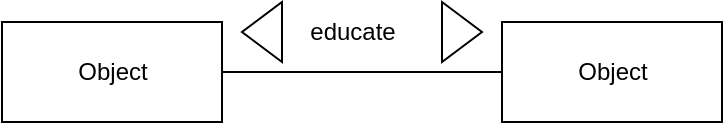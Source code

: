 <mxfile>
    <diagram id="3N4r2q274bl3J18I9Ss2" name="第1頁">
        <mxGraphModel dx="514" dy="392" grid="1" gridSize="10" guides="1" tooltips="1" connect="1" arrows="1" fold="1" page="1" pageScale="1" pageWidth="827" pageHeight="1169" math="0" shadow="0">
            <root>
                <mxCell id="0"/>
                <mxCell id="1" parent="0"/>
                <mxCell id="2" value="Object" style="html=1;" vertex="1" parent="1">
                    <mxGeometry x="160" y="190" width="110" height="50" as="geometry"/>
                </mxCell>
                <mxCell id="5" value="Object" style="html=1;" vertex="1" parent="1">
                    <mxGeometry x="410" y="190" width="110" height="50" as="geometry"/>
                </mxCell>
                <mxCell id="7" value="" style="endArrow=none;html=1;exitX=1;exitY=0.5;exitDx=0;exitDy=0;entryX=0;entryY=0.5;entryDx=0;entryDy=0;" edge="1" parent="1" source="2" target="5">
                    <mxGeometry width="50" height="50" relative="1" as="geometry">
                        <mxPoint x="360" y="270" as="sourcePoint"/>
                        <mxPoint x="410" y="220" as="targetPoint"/>
                        <Array as="points"/>
                    </mxGeometry>
                </mxCell>
                <mxCell id="8" value="" style="triangle;whiteSpace=wrap;html=1;" vertex="1" parent="1">
                    <mxGeometry x="380" y="180" width="20" height="30" as="geometry"/>
                </mxCell>
                <mxCell id="9" value="" style="triangle;whiteSpace=wrap;html=1;direction=west;rotation=0;" vertex="1" parent="1">
                    <mxGeometry x="280" y="180" width="20" height="30" as="geometry"/>
                </mxCell>
                <mxCell id="10" value="educate" style="text;html=1;align=center;verticalAlign=middle;resizable=0;points=[];autosize=1;strokeColor=none;fillColor=none;" vertex="1" parent="1">
                    <mxGeometry x="300" y="180" width="70" height="30" as="geometry"/>
                </mxCell>
            </root>
        </mxGraphModel>
    </diagram>
</mxfile>